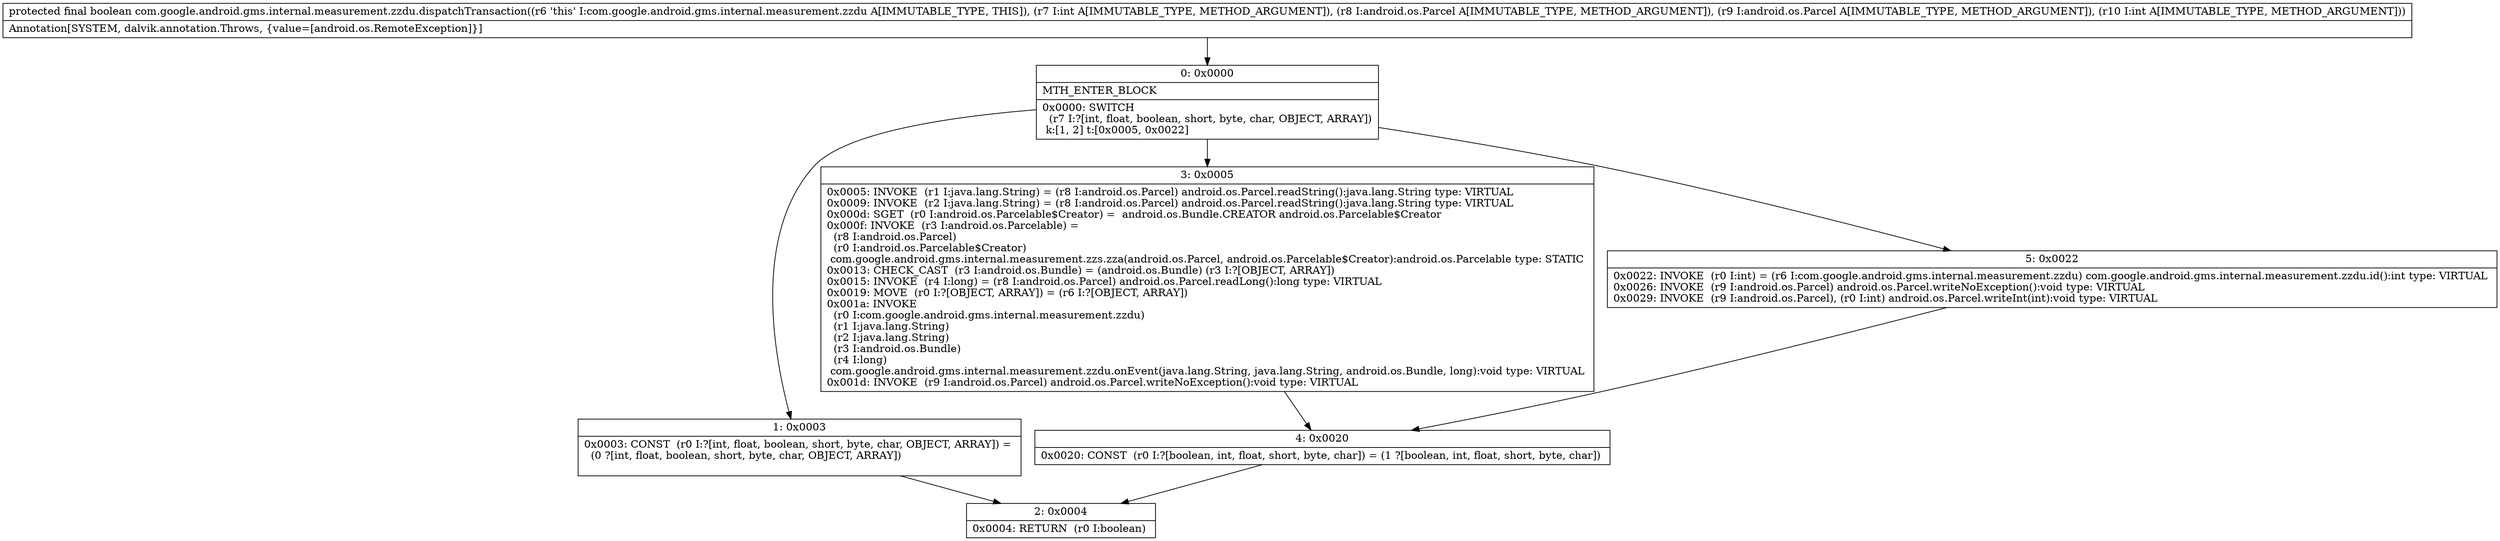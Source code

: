 digraph "CFG forcom.google.android.gms.internal.measurement.zzdu.dispatchTransaction(ILandroid\/os\/Parcel;Landroid\/os\/Parcel;I)Z" {
Node_0 [shape=record,label="{0\:\ 0x0000|MTH_ENTER_BLOCK\l|0x0000: SWITCH  \l  (r7 I:?[int, float, boolean, short, byte, char, OBJECT, ARRAY])\l k:[1, 2] t:[0x0005, 0x0022] \l}"];
Node_1 [shape=record,label="{1\:\ 0x0003|0x0003: CONST  (r0 I:?[int, float, boolean, short, byte, char, OBJECT, ARRAY]) = \l  (0 ?[int, float, boolean, short, byte, char, OBJECT, ARRAY])\l \l}"];
Node_2 [shape=record,label="{2\:\ 0x0004|0x0004: RETURN  (r0 I:boolean) \l}"];
Node_3 [shape=record,label="{3\:\ 0x0005|0x0005: INVOKE  (r1 I:java.lang.String) = (r8 I:android.os.Parcel) android.os.Parcel.readString():java.lang.String type: VIRTUAL \l0x0009: INVOKE  (r2 I:java.lang.String) = (r8 I:android.os.Parcel) android.os.Parcel.readString():java.lang.String type: VIRTUAL \l0x000d: SGET  (r0 I:android.os.Parcelable$Creator) =  android.os.Bundle.CREATOR android.os.Parcelable$Creator \l0x000f: INVOKE  (r3 I:android.os.Parcelable) = \l  (r8 I:android.os.Parcel)\l  (r0 I:android.os.Parcelable$Creator)\l com.google.android.gms.internal.measurement.zzs.zza(android.os.Parcel, android.os.Parcelable$Creator):android.os.Parcelable type: STATIC \l0x0013: CHECK_CAST  (r3 I:android.os.Bundle) = (android.os.Bundle) (r3 I:?[OBJECT, ARRAY]) \l0x0015: INVOKE  (r4 I:long) = (r8 I:android.os.Parcel) android.os.Parcel.readLong():long type: VIRTUAL \l0x0019: MOVE  (r0 I:?[OBJECT, ARRAY]) = (r6 I:?[OBJECT, ARRAY]) \l0x001a: INVOKE  \l  (r0 I:com.google.android.gms.internal.measurement.zzdu)\l  (r1 I:java.lang.String)\l  (r2 I:java.lang.String)\l  (r3 I:android.os.Bundle)\l  (r4 I:long)\l com.google.android.gms.internal.measurement.zzdu.onEvent(java.lang.String, java.lang.String, android.os.Bundle, long):void type: VIRTUAL \l0x001d: INVOKE  (r9 I:android.os.Parcel) android.os.Parcel.writeNoException():void type: VIRTUAL \l}"];
Node_4 [shape=record,label="{4\:\ 0x0020|0x0020: CONST  (r0 I:?[boolean, int, float, short, byte, char]) = (1 ?[boolean, int, float, short, byte, char]) \l}"];
Node_5 [shape=record,label="{5\:\ 0x0022|0x0022: INVOKE  (r0 I:int) = (r6 I:com.google.android.gms.internal.measurement.zzdu) com.google.android.gms.internal.measurement.zzdu.id():int type: VIRTUAL \l0x0026: INVOKE  (r9 I:android.os.Parcel) android.os.Parcel.writeNoException():void type: VIRTUAL \l0x0029: INVOKE  (r9 I:android.os.Parcel), (r0 I:int) android.os.Parcel.writeInt(int):void type: VIRTUAL \l}"];
MethodNode[shape=record,label="{protected final boolean com.google.android.gms.internal.measurement.zzdu.dispatchTransaction((r6 'this' I:com.google.android.gms.internal.measurement.zzdu A[IMMUTABLE_TYPE, THIS]), (r7 I:int A[IMMUTABLE_TYPE, METHOD_ARGUMENT]), (r8 I:android.os.Parcel A[IMMUTABLE_TYPE, METHOD_ARGUMENT]), (r9 I:android.os.Parcel A[IMMUTABLE_TYPE, METHOD_ARGUMENT]), (r10 I:int A[IMMUTABLE_TYPE, METHOD_ARGUMENT]))  | Annotation[SYSTEM, dalvik.annotation.Throws, \{value=[android.os.RemoteException]\}]\l}"];
MethodNode -> Node_0;
Node_0 -> Node_1;
Node_0 -> Node_3;
Node_0 -> Node_5;
Node_1 -> Node_2;
Node_3 -> Node_4;
Node_4 -> Node_2;
Node_5 -> Node_4;
}

